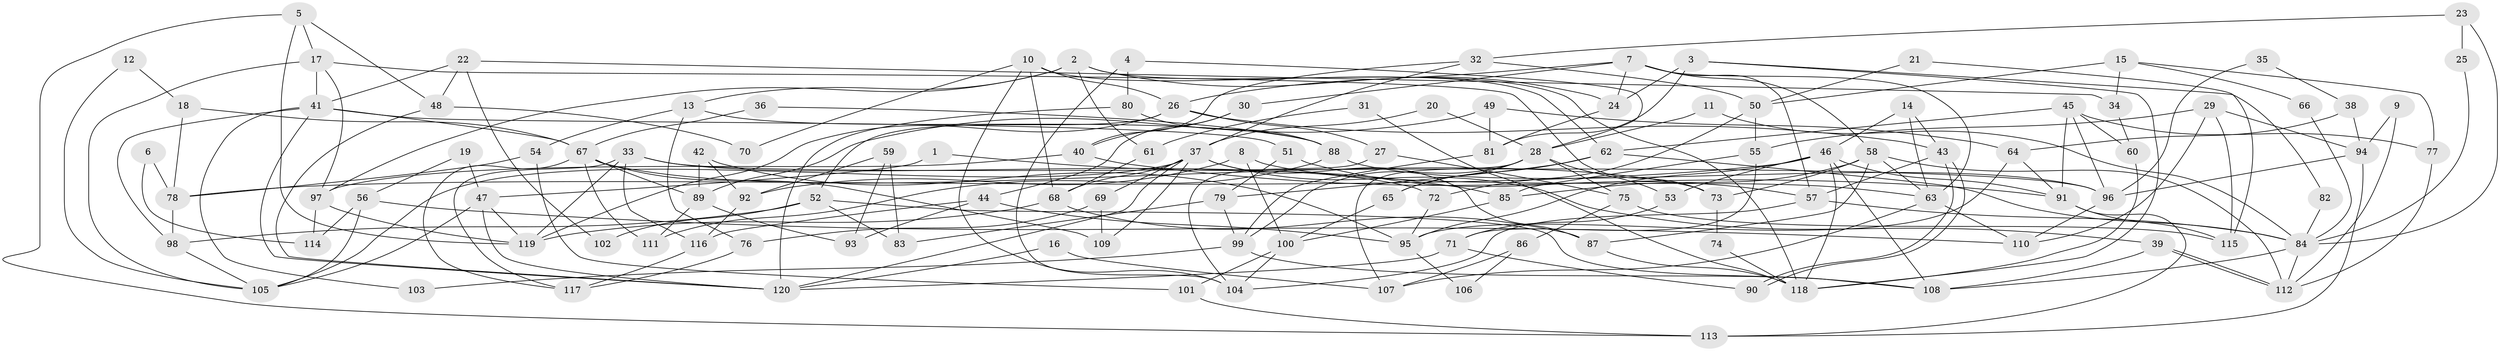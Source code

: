 // Generated by graph-tools (version 1.1) at 2025/26/03/09/25 03:26:18]
// undirected, 120 vertices, 240 edges
graph export_dot {
graph [start="1"]
  node [color=gray90,style=filled];
  1;
  2;
  3;
  4;
  5;
  6;
  7;
  8;
  9;
  10;
  11;
  12;
  13;
  14;
  15;
  16;
  17;
  18;
  19;
  20;
  21;
  22;
  23;
  24;
  25;
  26;
  27;
  28;
  29;
  30;
  31;
  32;
  33;
  34;
  35;
  36;
  37;
  38;
  39;
  40;
  41;
  42;
  43;
  44;
  45;
  46;
  47;
  48;
  49;
  50;
  51;
  52;
  53;
  54;
  55;
  56;
  57;
  58;
  59;
  60;
  61;
  62;
  63;
  64;
  65;
  66;
  67;
  68;
  69;
  70;
  71;
  72;
  73;
  74;
  75;
  76;
  77;
  78;
  79;
  80;
  81;
  82;
  83;
  84;
  85;
  86;
  87;
  88;
  89;
  90;
  91;
  92;
  93;
  94;
  95;
  96;
  97;
  98;
  99;
  100;
  101;
  102;
  103;
  104;
  105;
  106;
  107;
  108;
  109;
  110;
  111;
  112;
  113;
  114;
  115;
  116;
  117;
  118;
  119;
  120;
  1 -- 47;
  1 -- 85;
  2 -- 118;
  2 -- 24;
  2 -- 13;
  2 -- 61;
  2 -- 97;
  3 -- 24;
  3 -- 81;
  3 -- 82;
  3 -- 118;
  4 -- 28;
  4 -- 104;
  4 -- 80;
  5 -- 17;
  5 -- 119;
  5 -- 48;
  5 -- 113;
  6 -- 78;
  6 -- 114;
  7 -- 30;
  7 -- 58;
  7 -- 24;
  7 -- 26;
  7 -- 57;
  7 -- 63;
  8 -- 92;
  8 -- 63;
  8 -- 100;
  9 -- 112;
  9 -- 94;
  10 -- 68;
  10 -- 26;
  10 -- 62;
  10 -- 70;
  10 -- 104;
  11 -- 84;
  11 -- 28;
  12 -- 105;
  12 -- 18;
  13 -- 88;
  13 -- 54;
  13 -- 76;
  14 -- 63;
  14 -- 43;
  14 -- 46;
  15 -- 50;
  15 -- 34;
  15 -- 66;
  15 -- 77;
  16 -- 120;
  16 -- 107;
  17 -- 97;
  17 -- 73;
  17 -- 41;
  17 -- 105;
  18 -- 78;
  18 -- 67;
  19 -- 56;
  19 -- 47;
  20 -- 37;
  20 -- 28;
  21 -- 115;
  21 -- 50;
  22 -- 41;
  22 -- 48;
  22 -- 34;
  22 -- 102;
  23 -- 32;
  23 -- 84;
  23 -- 25;
  24 -- 81;
  25 -- 84;
  26 -- 119;
  26 -- 27;
  26 -- 43;
  26 -- 52;
  27 -- 104;
  27 -- 75;
  28 -- 65;
  28 -- 99;
  28 -- 53;
  28 -- 75;
  28 -- 107;
  29 -- 115;
  29 -- 110;
  29 -- 55;
  29 -- 94;
  30 -- 40;
  30 -- 44;
  31 -- 118;
  31 -- 61;
  32 -- 37;
  32 -- 40;
  32 -- 50;
  33 -- 96;
  33 -- 119;
  33 -- 72;
  33 -- 116;
  33 -- 117;
  34 -- 60;
  35 -- 38;
  35 -- 96;
  36 -- 88;
  36 -- 67;
  37 -- 39;
  37 -- 109;
  37 -- 68;
  37 -- 69;
  37 -- 87;
  37 -- 105;
  37 -- 120;
  38 -- 94;
  38 -- 64;
  39 -- 108;
  39 -- 112;
  39 -- 112;
  40 -- 97;
  40 -- 91;
  41 -- 98;
  41 -- 51;
  41 -- 67;
  41 -- 103;
  41 -- 120;
  42 -- 95;
  42 -- 92;
  42 -- 89;
  43 -- 90;
  43 -- 90;
  43 -- 57;
  44 -- 95;
  44 -- 116;
  44 -- 93;
  45 -- 62;
  45 -- 77;
  45 -- 60;
  45 -- 91;
  45 -- 96;
  46 -- 118;
  46 -- 53;
  46 -- 78;
  46 -- 91;
  46 -- 95;
  46 -- 108;
  47 -- 105;
  47 -- 120;
  47 -- 119;
  48 -- 120;
  48 -- 70;
  49 -- 64;
  49 -- 89;
  49 -- 81;
  50 -- 55;
  50 -- 72;
  51 -- 57;
  51 -- 79;
  52 -- 98;
  52 -- 83;
  52 -- 102;
  52 -- 108;
  53 -- 71;
  54 -- 101;
  54 -- 78;
  55 -- 71;
  55 -- 85;
  56 -- 110;
  56 -- 105;
  56 -- 114;
  57 -- 84;
  57 -- 104;
  58 -- 85;
  58 -- 112;
  58 -- 63;
  58 -- 73;
  58 -- 87;
  59 -- 83;
  59 -- 93;
  59 -- 92;
  60 -- 118;
  61 -- 68;
  62 -- 84;
  62 -- 65;
  62 -- 79;
  63 -- 107;
  63 -- 110;
  64 -- 95;
  64 -- 91;
  65 -- 100;
  66 -- 84;
  67 -- 111;
  67 -- 73;
  67 -- 89;
  67 -- 109;
  67 -- 117;
  68 -- 87;
  68 -- 119;
  69 -- 76;
  69 -- 109;
  71 -- 120;
  71 -- 90;
  72 -- 95;
  73 -- 74;
  74 -- 118;
  75 -- 86;
  75 -- 115;
  76 -- 117;
  77 -- 112;
  78 -- 98;
  79 -- 83;
  79 -- 99;
  80 -- 120;
  80 -- 88;
  81 -- 99;
  82 -- 84;
  84 -- 108;
  84 -- 112;
  85 -- 100;
  86 -- 107;
  86 -- 106;
  87 -- 118;
  88 -- 96;
  88 -- 111;
  89 -- 93;
  89 -- 111;
  91 -- 113;
  91 -- 115;
  92 -- 116;
  94 -- 113;
  94 -- 96;
  95 -- 106;
  96 -- 110;
  97 -- 119;
  97 -- 114;
  98 -- 105;
  99 -- 108;
  99 -- 103;
  100 -- 104;
  100 -- 101;
  101 -- 113;
  116 -- 117;
}
